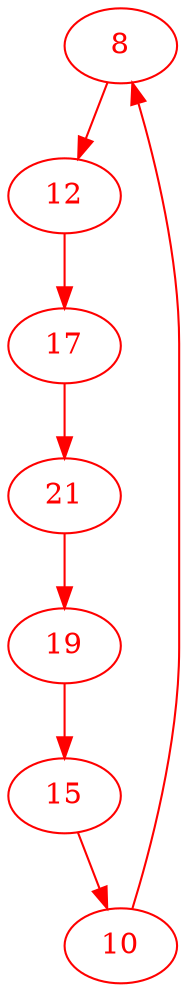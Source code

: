 digraph g{
node [color = red, fontcolor=red]; 8 10 12 15 17 19 21 ;
8 -> 12 [color=red] ;
10 -> 8 [color=red] ;
12 -> 17 [color=red] ;
15 -> 10 [color=red] ;
17 -> 21 [color=red] ;
19 -> 15 [color=red] ;
21 -> 19 [color=red] ;
}